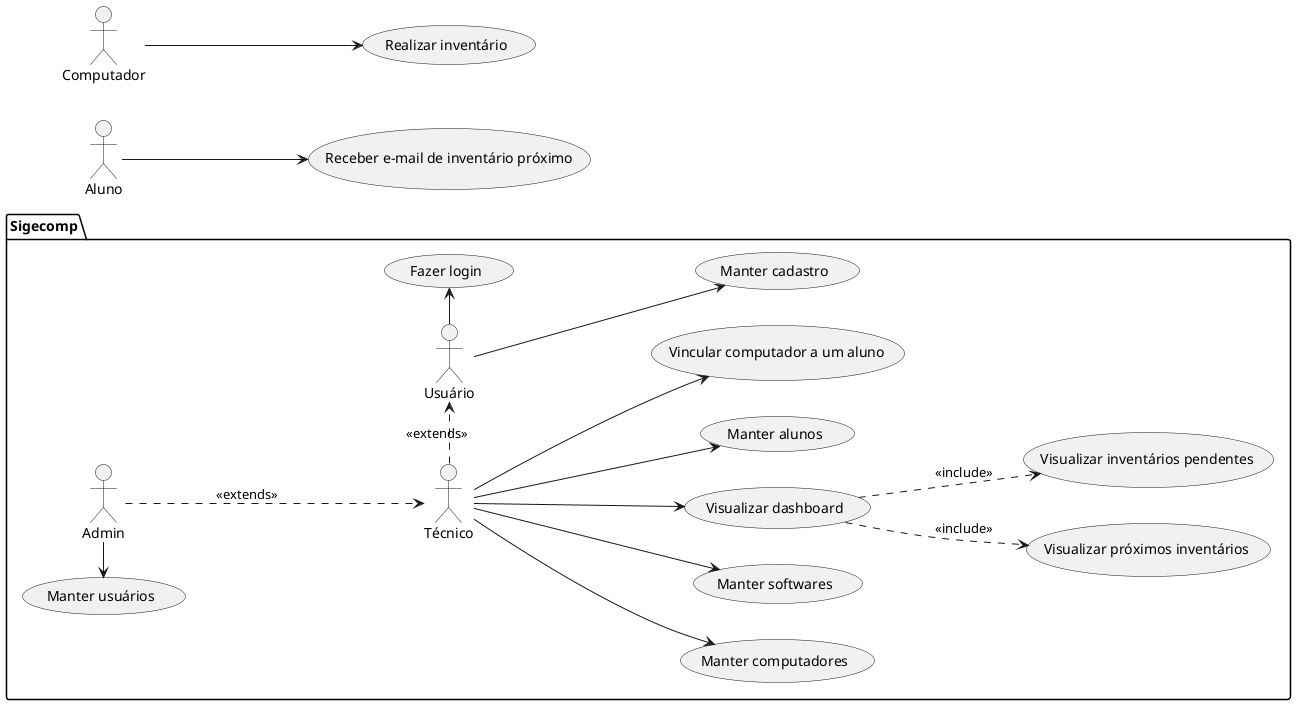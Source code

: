 @startuml usecases
left to right direction
package "Sigecomp" {
  :Usuário: as user
  user -> (Fazer login)
  user --> (Manter cadastro)
  
  :Técnico: as tec
  tec .r.> user: <<extends>>
  tec --> (Manter computadores)
  tec --> (Manter softwares)
  "Visualizar dashboard" as (dash)
  tec --> dash
  dash ..> (Visualizar próximos inventários) : <<include>>
  dash ..> (Visualizar inventários pendentes) : <<include>>
  "Manter alunos" as (alunos)
  tec --> alunos
  tec --> (Vincular computador a um aluno)
  
  :Admin: as admin
  admin .d.> tec : <<extends>>
  admin -l-> (Manter usuários)
}
:Aluno: as alu
alu --> (Receber e-mail de inventário próximo)
:Computador: as comp
comp --> (Realizar inventário)
@enduml
